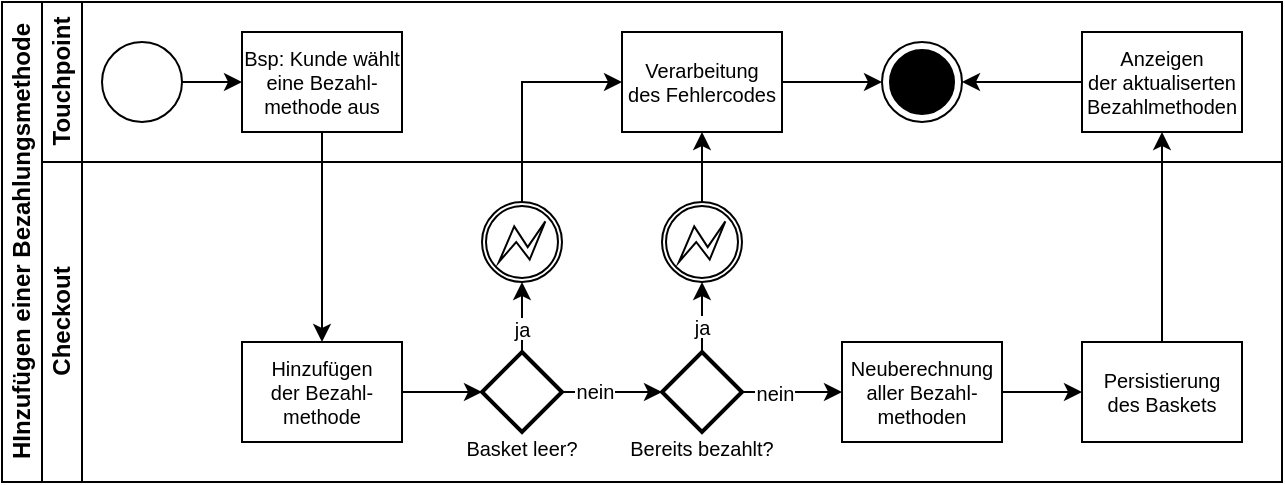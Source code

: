 <mxfile version="15.7.3" type="device"><diagram id="RDk24GzV_B2SpKQfvwF1" name="Seite-1"><mxGraphModel dx="214" dy="-628" grid="1" gridSize="10" guides="1" tooltips="1" connect="1" arrows="1" fold="1" page="1" pageScale="1" pageWidth="1169" pageHeight="827" math="0" shadow="0"><root><mxCell id="0"/><mxCell id="1" parent="0"/><mxCell id="A6BX03hDbD5BuZKTObG1-34" value="HInzufügen einer Bezahlungsmethode" style="swimlane;html=1;childLayout=stackLayout;resizeParent=1;resizeParentMax=0;horizontal=0;startSize=20;horizontalStack=0;fontColor=#000000;strokeColor=#000000;fontSize=12;fillColor=none;" parent="1" vertex="1"><mxGeometry x="10" y="1130" width="640" height="240" as="geometry"/></mxCell><mxCell id="A6BX03hDbD5BuZKTObG1-35" value="Touchpoint" style="swimlane;html=1;startSize=20;horizontal=0;fontColor=#000000;strokeColor=#000000;fillColor=none;" parent="A6BX03hDbD5BuZKTObG1-34" vertex="1"><mxGeometry x="20" width="620" height="80" as="geometry"/></mxCell><mxCell id="A6BX03hDbD5BuZKTObG1-36" value="" style="edgeStyle=orthogonalEdgeStyle;rounded=0;orthogonalLoop=1;jettySize=auto;html=1;fontColor=#000000;strokeColor=#000000;" parent="A6BX03hDbD5BuZKTObG1-35" source="A6BX03hDbD5BuZKTObG1-37" target="A6BX03hDbD5BuZKTObG1-38" edge="1"><mxGeometry relative="1" as="geometry"/></mxCell><mxCell id="A6BX03hDbD5BuZKTObG1-37" value="" style="ellipse;whiteSpace=wrap;html=1;fontColor=#000000;strokeColor=#000000;fillColor=#FFFFFF;" parent="A6BX03hDbD5BuZKTObG1-35" vertex="1"><mxGeometry x="30" y="20" width="40" height="40" as="geometry"/></mxCell><mxCell id="A6BX03hDbD5BuZKTObG1-38" value="Bsp: Kunde wählt&#10;eine Bezahl-&#10;methode aus" style="rounded=0;fontFamily=Helvetica;fontSize=10;fontColor=#000000;align=center;strokeColor=#000000;fillColor=#FFFFFF;" parent="A6BX03hDbD5BuZKTObG1-35" vertex="1"><mxGeometry x="100" y="15" width="80" height="50" as="geometry"/></mxCell><mxCell id="A6BX03hDbD5BuZKTObG1-39" style="edgeStyle=orthogonalEdgeStyle;rounded=0;orthogonalLoop=1;jettySize=auto;html=1;fontSize=10;fontColor=#000000;strokeColor=#000000;" parent="A6BX03hDbD5BuZKTObG1-35" source="A6BX03hDbD5BuZKTObG1-40" target="A6BX03hDbD5BuZKTObG1-41" edge="1"><mxGeometry relative="1" as="geometry"/></mxCell><mxCell id="A6BX03hDbD5BuZKTObG1-40" value="Verarbeitung&#10;des Fehlercodes" style="rounded=0;fontFamily=Helvetica;fontSize=10;fontColor=#000000;align=center;strokeColor=#000000;fillColor=#FFFFFF;" parent="A6BX03hDbD5BuZKTObG1-35" vertex="1"><mxGeometry x="290" y="15" width="80" height="50" as="geometry"/></mxCell><mxCell id="A6BX03hDbD5BuZKTObG1-41" value="" style="ellipse;html=1;shape=endState;fillColor=#000000;strokeColor=#000000;fontSize=10;fontColor=#000000;" parent="A6BX03hDbD5BuZKTObG1-35" vertex="1"><mxGeometry x="420" y="20" width="40" height="40" as="geometry"/></mxCell><mxCell id="A6BX03hDbD5BuZKTObG1-42" style="edgeStyle=orthogonalEdgeStyle;rounded=0;orthogonalLoop=1;jettySize=auto;html=1;entryX=1;entryY=0.5;entryDx=0;entryDy=0;fontSize=11;fontColor=#000000;strokeColor=#000000;" parent="A6BX03hDbD5BuZKTObG1-35" source="A6BX03hDbD5BuZKTObG1-43" target="A6BX03hDbD5BuZKTObG1-41" edge="1"><mxGeometry relative="1" as="geometry"/></mxCell><mxCell id="A6BX03hDbD5BuZKTObG1-43" value="Anzeigen&#10;der aktualiserten&#10;Bezahlmethoden" style="rounded=0;fontFamily=Helvetica;fontSize=10;fontColor=#000000;align=center;strokeColor=#000000;fillColor=#FFFFFF;" parent="A6BX03hDbD5BuZKTObG1-35" vertex="1"><mxGeometry x="520" y="15" width="80" height="50" as="geometry"/></mxCell><mxCell id="A6BX03hDbD5BuZKTObG1-44" value="Checkout" style="swimlane;html=1;startSize=20;horizontal=0;fontColor=#000000;strokeColor=#000000;fillColor=none;" parent="A6BX03hDbD5BuZKTObG1-34" vertex="1"><mxGeometry x="20" y="80" width="620" height="160" as="geometry"/></mxCell><mxCell id="A6BX03hDbD5BuZKTObG1-45" style="edgeStyle=orthogonalEdgeStyle;rounded=0;orthogonalLoop=1;jettySize=auto;html=1;fontSize=11;fontColor=#000000;strokeColor=#000000;" parent="A6BX03hDbD5BuZKTObG1-44" source="A6BX03hDbD5BuZKTObG1-46" target="A6BX03hDbD5BuZKTObG1-54" edge="1"><mxGeometry relative="1" as="geometry"/></mxCell><mxCell id="A6BX03hDbD5BuZKTObG1-46" value="Hinzufügen&#10;der Bezahl-&#10;methode" style="rounded=0;fontFamily=Helvetica;fontSize=10;fontColor=#000000;align=center;strokeColor=#000000;fillColor=#FFFFFF;" parent="A6BX03hDbD5BuZKTObG1-44" vertex="1"><mxGeometry x="100" y="90" width="80" height="50" as="geometry"/></mxCell><mxCell id="A6BX03hDbD5BuZKTObG1-47" value="" style="points=[[0.145,0.145,0],[0.5,0,0],[0.855,0.145,0],[1,0.5,0],[0.855,0.855,0],[0.5,1,0],[0.145,0.855,0],[0,0.5,0]];shape=mxgraph.bpmn.event;html=1;verticalLabelPosition=bottom;labelBackgroundColor=#ffffff;verticalAlign=top;align=center;perimeter=ellipsePerimeter;outlineConnect=0;aspect=fixed;outline=boundInt;symbol=error;fontSize=10;fontColor=#000000;strokeColor=#000000;fillColor=#FFFFFF;" parent="A6BX03hDbD5BuZKTObG1-44" vertex="1"><mxGeometry x="220" y="20" width="40" height="40" as="geometry"/></mxCell><mxCell id="A6BX03hDbD5BuZKTObG1-48" style="edgeStyle=orthogonalEdgeStyle;rounded=0;orthogonalLoop=1;jettySize=auto;html=1;fontSize=11;fontColor=#000000;strokeColor=#000000;" parent="A6BX03hDbD5BuZKTObG1-44" source="A6BX03hDbD5BuZKTObG1-49" target="A6BX03hDbD5BuZKTObG1-62" edge="1"><mxGeometry relative="1" as="geometry"/></mxCell><mxCell id="A6BX03hDbD5BuZKTObG1-49" value="Neuberechnung&#10;aller Bezahl-&#10;methoden" style="rounded=0;fontFamily=Helvetica;fontSize=10;fontColor=#000000;align=center;strokeColor=#000000;fillColor=#FFFFFF;" parent="A6BX03hDbD5BuZKTObG1-44" vertex="1"><mxGeometry x="400" y="90" width="80" height="50" as="geometry"/></mxCell><mxCell id="A6BX03hDbD5BuZKTObG1-50" style="edgeStyle=orthogonalEdgeStyle;rounded=0;orthogonalLoop=1;jettySize=auto;html=1;entryX=0.5;entryY=1;entryDx=0;entryDy=0;entryPerimeter=0;fontSize=11;fontColor=#000000;strokeColor=#000000;" parent="A6BX03hDbD5BuZKTObG1-44" source="A6BX03hDbD5BuZKTObG1-54" target="A6BX03hDbD5BuZKTObG1-47" edge="1"><mxGeometry relative="1" as="geometry"/></mxCell><mxCell id="A6BX03hDbD5BuZKTObG1-51" value="ja" style="edgeLabel;align=center;verticalAlign=middle;resizable=0;points=[];fontSize=10;fontColor=#000000;labelBackgroundColor=#FFFFFF;" parent="A6BX03hDbD5BuZKTObG1-50" vertex="1" connectable="0"><mxGeometry x="-0.235" relative="1" as="geometry"><mxPoint y="5" as="offset"/></mxGeometry></mxCell><mxCell id="A6BX03hDbD5BuZKTObG1-52" style="edgeStyle=orthogonalEdgeStyle;rounded=0;orthogonalLoop=1;jettySize=auto;html=1;fontSize=11;fontColor=#000000;strokeColor=#000000;" parent="A6BX03hDbD5BuZKTObG1-44" source="A6BX03hDbD5BuZKTObG1-54" target="A6BX03hDbD5BuZKTObG1-59" edge="1"><mxGeometry relative="1" as="geometry"/></mxCell><mxCell id="A6BX03hDbD5BuZKTObG1-53" value="nein" style="edgeLabel;align=center;verticalAlign=middle;resizable=0;points=[];fontSize=10;fontColor=#000000;labelBackgroundColor=#FFFFFF;" parent="A6BX03hDbD5BuZKTObG1-52" vertex="1" connectable="0"><mxGeometry x="-0.258" relative="1" as="geometry"><mxPoint x="-2" y="-1" as="offset"/></mxGeometry></mxCell><mxCell id="A6BX03hDbD5BuZKTObG1-54" value="" style="strokeWidth=2;html=1;shape=mxgraph.flowchart.decision;whiteSpace=wrap;fontSize=10;fontColor=#000000;fillColor=#FFFFFF;strokeColor=#000000;" parent="A6BX03hDbD5BuZKTObG1-44" vertex="1"><mxGeometry x="220" y="95" width="40" height="40" as="geometry"/></mxCell><mxCell id="A6BX03hDbD5BuZKTObG1-55" value="Basket leer?" style="text;strokeColor=none;fillColor=none;align=center;verticalAlign=middle;rounded=0;fontSize=10;fontColor=#000000;labelBackgroundColor=none;" parent="A6BX03hDbD5BuZKTObG1-44" vertex="1"><mxGeometry x="212.5" y="138" width="55" height="10" as="geometry"/></mxCell><mxCell id="A6BX03hDbD5BuZKTObG1-56" style="edgeStyle=orthogonalEdgeStyle;rounded=0;orthogonalLoop=1;jettySize=auto;html=1;fontSize=11;fontColor=#000000;strokeColor=#000000;" parent="A6BX03hDbD5BuZKTObG1-44" source="A6BX03hDbD5BuZKTObG1-59" target="A6BX03hDbD5BuZKTObG1-61" edge="1"><mxGeometry relative="1" as="geometry"/></mxCell><mxCell id="A6BX03hDbD5BuZKTObG1-57" value="ja" style="edgeLabel;align=center;verticalAlign=middle;resizable=0;points=[];fontSize=10;fontColor=#000000;labelBackgroundColor=#FFFFFF;" parent="A6BX03hDbD5BuZKTObG1-56" vertex="1" connectable="0"><mxGeometry x="-0.148" y="1" relative="1" as="geometry"><mxPoint x="1" y="6" as="offset"/></mxGeometry></mxCell><mxCell id="A6BX03hDbD5BuZKTObG1-58" style="edgeStyle=orthogonalEdgeStyle;rounded=0;orthogonalLoop=1;jettySize=auto;html=1;entryX=0;entryY=0.5;entryDx=0;entryDy=0;fontSize=11;fontColor=#000000;strokeColor=#000000;" parent="A6BX03hDbD5BuZKTObG1-44" source="A6BX03hDbD5BuZKTObG1-59" target="A6BX03hDbD5BuZKTObG1-49" edge="1"><mxGeometry relative="1" as="geometry"/></mxCell><mxCell id="wtqZ72E6TZjg6Grci71q-1" value="nein" style="edgeLabel;align=center;verticalAlign=middle;resizable=0;points=[];fontSize=10;fontColor=#000000;labelBackgroundColor=#FFFFFF;" vertex="1" connectable="0" parent="A6BX03hDbD5BuZKTObG1-58"><mxGeometry x="-0.333" relative="1" as="geometry"><mxPoint as="offset"/></mxGeometry></mxCell><mxCell id="A6BX03hDbD5BuZKTObG1-59" value="" style="strokeWidth=2;html=1;shape=mxgraph.flowchart.decision;whiteSpace=wrap;fontSize=10;fontColor=#000000;fillColor=#FFFFFF;strokeColor=#000000;" parent="A6BX03hDbD5BuZKTObG1-44" vertex="1"><mxGeometry x="310" y="95" width="40" height="40" as="geometry"/></mxCell><mxCell id="A6BX03hDbD5BuZKTObG1-60" value="Bereits bezahlt?" style="text;strokeColor=none;fillColor=none;align=center;verticalAlign=middle;rounded=0;fontSize=10;fontColor=#000000;labelBackgroundColor=none;" parent="A6BX03hDbD5BuZKTObG1-44" vertex="1"><mxGeometry x="302.5" y="138" width="55" height="10" as="geometry"/></mxCell><mxCell id="A6BX03hDbD5BuZKTObG1-61" value="" style="points=[[0.145,0.145,0],[0.5,0,0],[0.855,0.145,0],[1,0.5,0],[0.855,0.855,0],[0.5,1,0],[0.145,0.855,0],[0,0.5,0]];shape=mxgraph.bpmn.event;html=1;verticalLabelPosition=bottom;labelBackgroundColor=#ffffff;verticalAlign=top;align=center;perimeter=ellipsePerimeter;outlineConnect=0;aspect=fixed;outline=boundInt;symbol=error;fontSize=10;fontColor=#000000;strokeColor=#000000;fillColor=#FFFFFF;" parent="A6BX03hDbD5BuZKTObG1-44" vertex="1"><mxGeometry x="310" y="20" width="40" height="40" as="geometry"/></mxCell><mxCell id="A6BX03hDbD5BuZKTObG1-62" value="Persistierung&#10;des Baskets" style="rounded=0;fontFamily=Helvetica;fontSize=10;fontColor=#000000;align=center;strokeColor=#000000;fillColor=#FFFFFF;" parent="A6BX03hDbD5BuZKTObG1-44" vertex="1"><mxGeometry x="520" y="90" width="80" height="50" as="geometry"/></mxCell><mxCell id="A6BX03hDbD5BuZKTObG1-63" style="edgeStyle=orthogonalEdgeStyle;rounded=0;orthogonalLoop=1;jettySize=auto;html=1;fontSize=10;fontColor=#000000;strokeColor=#000000;" parent="A6BX03hDbD5BuZKTObG1-34" source="A6BX03hDbD5BuZKTObG1-38" target="A6BX03hDbD5BuZKTObG1-46" edge="1"><mxGeometry relative="1" as="geometry"/></mxCell><mxCell id="A6BX03hDbD5BuZKTObG1-64" style="edgeStyle=orthogonalEdgeStyle;rounded=0;orthogonalLoop=1;jettySize=auto;html=1;fontSize=10;fontColor=#000000;strokeColor=#000000;exitX=0.5;exitY=0;exitDx=0;exitDy=0;exitPerimeter=0;entryX=0;entryY=0.5;entryDx=0;entryDy=0;" parent="A6BX03hDbD5BuZKTObG1-34" source="A6BX03hDbD5BuZKTObG1-47" target="A6BX03hDbD5BuZKTObG1-40" edge="1"><mxGeometry relative="1" as="geometry"><mxPoint x="430" y="135" as="sourcePoint"/></mxGeometry></mxCell><mxCell id="A6BX03hDbD5BuZKTObG1-65" style="edgeStyle=orthogonalEdgeStyle;rounded=0;orthogonalLoop=1;jettySize=auto;html=1;fontSize=11;fontColor=#000000;strokeColor=#000000;entryX=0.5;entryY=1;entryDx=0;entryDy=0;" parent="A6BX03hDbD5BuZKTObG1-34" source="A6BX03hDbD5BuZKTObG1-61" target="A6BX03hDbD5BuZKTObG1-40" edge="1"><mxGeometry relative="1" as="geometry"><mxPoint x="420" y="160" as="targetPoint"/></mxGeometry></mxCell><mxCell id="A6BX03hDbD5BuZKTObG1-66" style="edgeStyle=orthogonalEdgeStyle;rounded=0;orthogonalLoop=1;jettySize=auto;html=1;fontSize=11;fontColor=#000000;strokeColor=#000000;" parent="A6BX03hDbD5BuZKTObG1-34" source="A6BX03hDbD5BuZKTObG1-62" target="A6BX03hDbD5BuZKTObG1-43" edge="1"><mxGeometry relative="1" as="geometry"/></mxCell></root></mxGraphModel></diagram></mxfile>